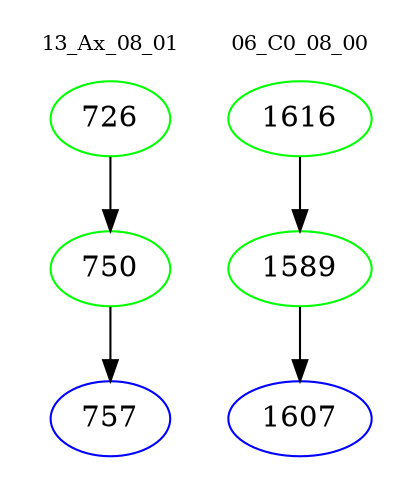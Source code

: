 digraph{
subgraph cluster_0 {
color = white
label = "13_Ax_08_01";
fontsize=10;
T0_726 [label="726", color="green"]
T0_726 -> T0_750 [color="black"]
T0_750 [label="750", color="green"]
T0_750 -> T0_757 [color="black"]
T0_757 [label="757", color="blue"]
}
subgraph cluster_1 {
color = white
label = "06_C0_08_00";
fontsize=10;
T1_1616 [label="1616", color="green"]
T1_1616 -> T1_1589 [color="black"]
T1_1589 [label="1589", color="green"]
T1_1589 -> T1_1607 [color="black"]
T1_1607 [label="1607", color="blue"]
}
}
